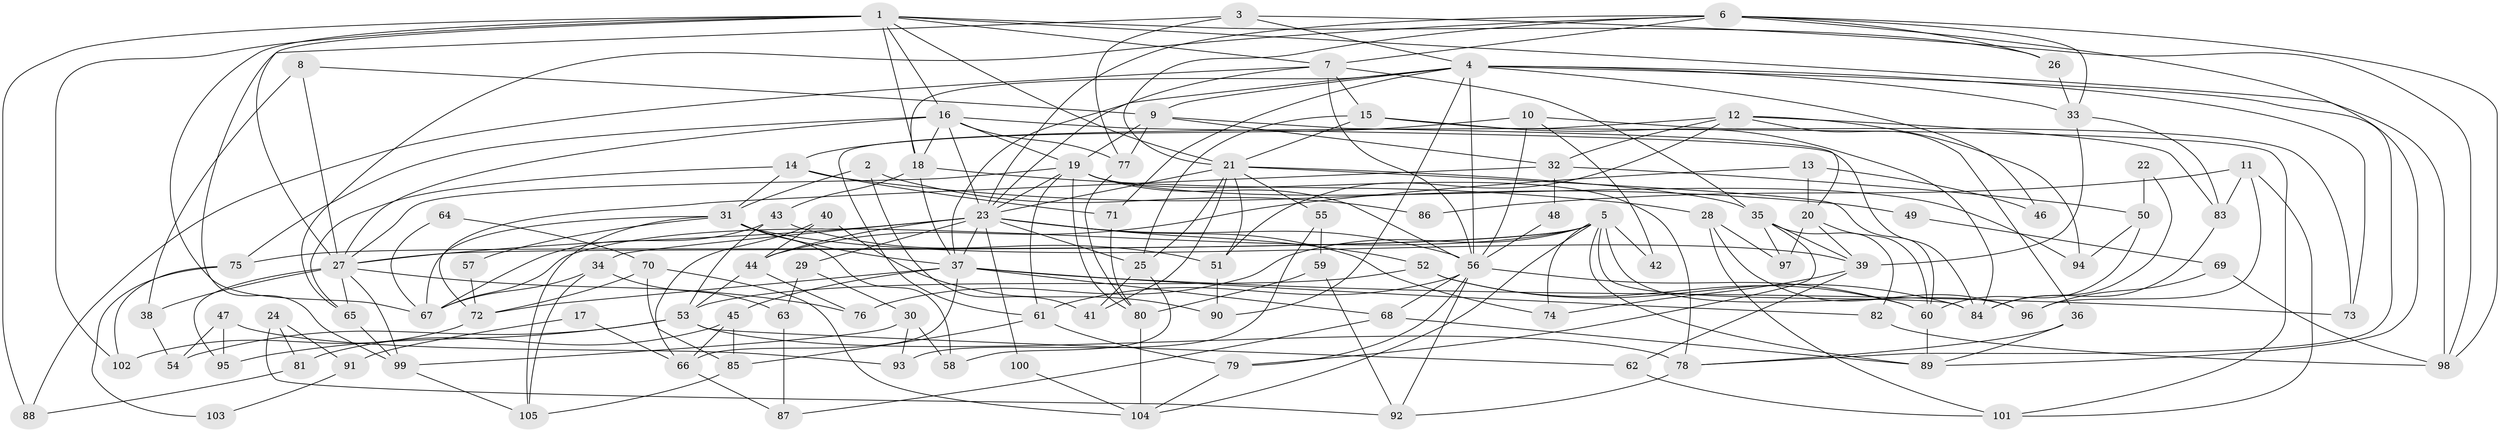 // original degree distribution, {5: 0.15436241610738255, 4: 0.2953020134228188, 3: 0.3221476510067114, 6: 0.09395973154362416, 7: 0.03355704697986577, 8: 0.013422818791946308, 2: 0.087248322147651}
// Generated by graph-tools (version 1.1) at 2025/50/03/04/25 22:50:59]
// undirected, 105 vertices, 238 edges
graph export_dot {
  node [color=gray90,style=filled];
  1;
  2;
  3;
  4;
  5;
  6;
  7;
  8;
  9;
  10;
  11;
  12;
  13;
  14;
  15;
  16;
  17;
  18;
  19;
  20;
  21;
  22;
  23;
  24;
  25;
  26;
  27;
  28;
  29;
  30;
  31;
  32;
  33;
  34;
  35;
  36;
  37;
  38;
  39;
  40;
  41;
  42;
  43;
  44;
  45;
  46;
  47;
  48;
  49;
  50;
  51;
  52;
  53;
  54;
  55;
  56;
  57;
  58;
  59;
  60;
  61;
  62;
  63;
  64;
  65;
  66;
  67;
  68;
  69;
  70;
  71;
  72;
  73;
  74;
  75;
  76;
  77;
  78;
  79;
  80;
  81;
  82;
  83;
  84;
  85;
  86;
  87;
  88;
  89;
  90;
  91;
  92;
  93;
  94;
  95;
  96;
  97;
  98;
  99;
  100;
  101;
  102;
  103;
  104;
  105;
  1 -- 7 [weight=1.0];
  1 -- 16 [weight=1.0];
  1 -- 18 [weight=2.0];
  1 -- 21 [weight=1.0];
  1 -- 26 [weight=1.0];
  1 -- 27 [weight=1.0];
  1 -- 67 [weight=1.0];
  1 -- 88 [weight=1.0];
  1 -- 98 [weight=1.0];
  1 -- 102 [weight=1.0];
  2 -- 31 [weight=1.0];
  2 -- 41 [weight=1.0];
  2 -- 86 [weight=1.0];
  3 -- 4 [weight=1.0];
  3 -- 77 [weight=1.0];
  3 -- 98 [weight=1.0];
  3 -- 99 [weight=1.0];
  4 -- 9 [weight=1.0];
  4 -- 18 [weight=1.0];
  4 -- 33 [weight=2.0];
  4 -- 37 [weight=1.0];
  4 -- 46 [weight=1.0];
  4 -- 56 [weight=1.0];
  4 -- 71 [weight=1.0];
  4 -- 73 [weight=1.0];
  4 -- 78 [weight=1.0];
  4 -- 90 [weight=1.0];
  5 -- 27 [weight=1.0];
  5 -- 42 [weight=1.0];
  5 -- 67 [weight=1.0];
  5 -- 74 [weight=1.0];
  5 -- 75 [weight=1.0];
  5 -- 76 [weight=1.0];
  5 -- 84 [weight=1.0];
  5 -- 89 [weight=1.0];
  5 -- 96 [weight=1.0];
  5 -- 104 [weight=1.0];
  6 -- 7 [weight=1.0];
  6 -- 21 [weight=1.0];
  6 -- 23 [weight=1.0];
  6 -- 26 [weight=1.0];
  6 -- 33 [weight=1.0];
  6 -- 65 [weight=1.0];
  6 -- 89 [weight=1.0];
  6 -- 98 [weight=1.0];
  7 -- 15 [weight=1.0];
  7 -- 23 [weight=1.0];
  7 -- 35 [weight=1.0];
  7 -- 56 [weight=1.0];
  7 -- 88 [weight=1.0];
  8 -- 9 [weight=1.0];
  8 -- 27 [weight=1.0];
  8 -- 38 [weight=1.0];
  9 -- 19 [weight=1.0];
  9 -- 20 [weight=1.0];
  9 -- 32 [weight=1.0];
  9 -- 77 [weight=1.0];
  10 -- 14 [weight=1.0];
  10 -- 42 [weight=1.0];
  10 -- 56 [weight=2.0];
  10 -- 73 [weight=1.0];
  11 -- 83 [weight=1.0];
  11 -- 86 [weight=1.0];
  11 -- 96 [weight=1.0];
  11 -- 101 [weight=1.0];
  12 -- 32 [weight=2.0];
  12 -- 36 [weight=1.0];
  12 -- 51 [weight=1.0];
  12 -- 61 [weight=1.0];
  12 -- 83 [weight=1.0];
  12 -- 94 [weight=1.0];
  13 -- 20 [weight=1.0];
  13 -- 44 [weight=1.0];
  13 -- 46 [weight=1.0];
  14 -- 31 [weight=1.0];
  14 -- 49 [weight=1.0];
  14 -- 65 [weight=1.0];
  14 -- 71 [weight=1.0];
  15 -- 21 [weight=1.0];
  15 -- 25 [weight=1.0];
  15 -- 84 [weight=1.0];
  15 -- 101 [weight=1.0];
  16 -- 18 [weight=1.0];
  16 -- 19 [weight=1.0];
  16 -- 23 [weight=1.0];
  16 -- 27 [weight=1.0];
  16 -- 75 [weight=1.0];
  16 -- 77 [weight=1.0];
  16 -- 84 [weight=1.0];
  17 -- 66 [weight=1.0];
  17 -- 91 [weight=1.0];
  18 -- 28 [weight=1.0];
  18 -- 37 [weight=1.0];
  18 -- 43 [weight=1.0];
  19 -- 23 [weight=1.0];
  19 -- 27 [weight=1.0];
  19 -- 56 [weight=2.0];
  19 -- 61 [weight=1.0];
  19 -- 78 [weight=1.0];
  19 -- 80 [weight=1.0];
  19 -- 94 [weight=1.0];
  20 -- 39 [weight=1.0];
  20 -- 60 [weight=1.0];
  20 -- 97 [weight=1.0];
  21 -- 23 [weight=2.0];
  21 -- 25 [weight=2.0];
  21 -- 35 [weight=1.0];
  21 -- 41 [weight=1.0];
  21 -- 51 [weight=1.0];
  21 -- 55 [weight=1.0];
  21 -- 60 [weight=1.0];
  22 -- 50 [weight=1.0];
  22 -- 84 [weight=1.0];
  23 -- 25 [weight=1.0];
  23 -- 27 [weight=3.0];
  23 -- 29 [weight=2.0];
  23 -- 34 [weight=1.0];
  23 -- 37 [weight=1.0];
  23 -- 44 [weight=1.0];
  23 -- 52 [weight=1.0];
  23 -- 56 [weight=1.0];
  23 -- 74 [weight=1.0];
  23 -- 100 [weight=1.0];
  24 -- 81 [weight=1.0];
  24 -- 91 [weight=1.0];
  24 -- 92 [weight=1.0];
  25 -- 41 [weight=1.0];
  25 -- 58 [weight=1.0];
  26 -- 33 [weight=1.0];
  27 -- 38 [weight=1.0];
  27 -- 65 [weight=1.0];
  27 -- 76 [weight=1.0];
  27 -- 95 [weight=1.0];
  27 -- 99 [weight=1.0];
  28 -- 96 [weight=1.0];
  28 -- 97 [weight=1.0];
  28 -- 101 [weight=1.0];
  29 -- 30 [weight=1.0];
  29 -- 63 [weight=1.0];
  30 -- 58 [weight=1.0];
  30 -- 93 [weight=1.0];
  30 -- 99 [weight=1.0];
  31 -- 37 [weight=1.0];
  31 -- 39 [weight=1.0];
  31 -- 57 [weight=1.0];
  31 -- 58 [weight=1.0];
  31 -- 67 [weight=1.0];
  31 -- 105 [weight=1.0];
  32 -- 48 [weight=1.0];
  32 -- 50 [weight=1.0];
  32 -- 72 [weight=1.0];
  33 -- 39 [weight=1.0];
  33 -- 83 [weight=1.0];
  34 -- 63 [weight=1.0];
  34 -- 67 [weight=1.0];
  34 -- 105 [weight=1.0];
  35 -- 39 [weight=1.0];
  35 -- 79 [weight=1.0];
  35 -- 82 [weight=1.0];
  35 -- 97 [weight=1.0];
  36 -- 78 [weight=1.0];
  36 -- 89 [weight=1.0];
  37 -- 45 [weight=1.0];
  37 -- 66 [weight=1.0];
  37 -- 68 [weight=1.0];
  37 -- 72 [weight=1.0];
  37 -- 73 [weight=1.0];
  37 -- 82 [weight=1.0];
  38 -- 54 [weight=1.0];
  39 -- 62 [weight=1.0];
  39 -- 74 [weight=1.0];
  40 -- 44 [weight=1.0];
  40 -- 66 [weight=1.0];
  40 -- 90 [weight=1.0];
  43 -- 51 [weight=1.0];
  43 -- 53 [weight=1.0];
  43 -- 67 [weight=1.0];
  44 -- 53 [weight=1.0];
  44 -- 76 [weight=1.0];
  45 -- 66 [weight=1.0];
  45 -- 81 [weight=1.0];
  45 -- 85 [weight=1.0];
  47 -- 54 [weight=1.0];
  47 -- 93 [weight=1.0];
  47 -- 95 [weight=1.0];
  48 -- 56 [weight=1.0];
  49 -- 69 [weight=1.0];
  50 -- 60 [weight=1.0];
  50 -- 94 [weight=1.0];
  51 -- 90 [weight=1.0];
  52 -- 53 [weight=1.0];
  52 -- 60 [weight=1.0];
  52 -- 84 [weight=1.0];
  53 -- 54 [weight=1.0];
  53 -- 62 [weight=1.0];
  53 -- 78 [weight=1.0];
  53 -- 95 [weight=1.0];
  55 -- 59 [weight=1.0];
  55 -- 93 [weight=1.0];
  56 -- 60 [weight=1.0];
  56 -- 61 [weight=1.0];
  56 -- 68 [weight=1.0];
  56 -- 79 [weight=1.0];
  56 -- 92 [weight=1.0];
  57 -- 72 [weight=1.0];
  59 -- 80 [weight=1.0];
  59 -- 92 [weight=1.0];
  60 -- 89 [weight=1.0];
  61 -- 79 [weight=1.0];
  61 -- 85 [weight=1.0];
  62 -- 101 [weight=1.0];
  63 -- 87 [weight=1.0];
  64 -- 67 [weight=1.0];
  64 -- 70 [weight=1.0];
  65 -- 99 [weight=1.0];
  66 -- 87 [weight=1.0];
  68 -- 87 [weight=1.0];
  68 -- 89 [weight=1.0];
  69 -- 96 [weight=1.0];
  69 -- 98 [weight=1.0];
  70 -- 72 [weight=1.0];
  70 -- 85 [weight=1.0];
  70 -- 104 [weight=1.0];
  71 -- 80 [weight=1.0];
  72 -- 102 [weight=1.0];
  75 -- 102 [weight=1.0];
  75 -- 103 [weight=1.0];
  77 -- 80 [weight=1.0];
  78 -- 92 [weight=1.0];
  79 -- 104 [weight=1.0];
  80 -- 104 [weight=1.0];
  81 -- 88 [weight=1.0];
  82 -- 98 [weight=1.0];
  83 -- 84 [weight=1.0];
  85 -- 105 [weight=1.0];
  91 -- 103 [weight=1.0];
  99 -- 105 [weight=1.0];
  100 -- 104 [weight=1.0];
}
